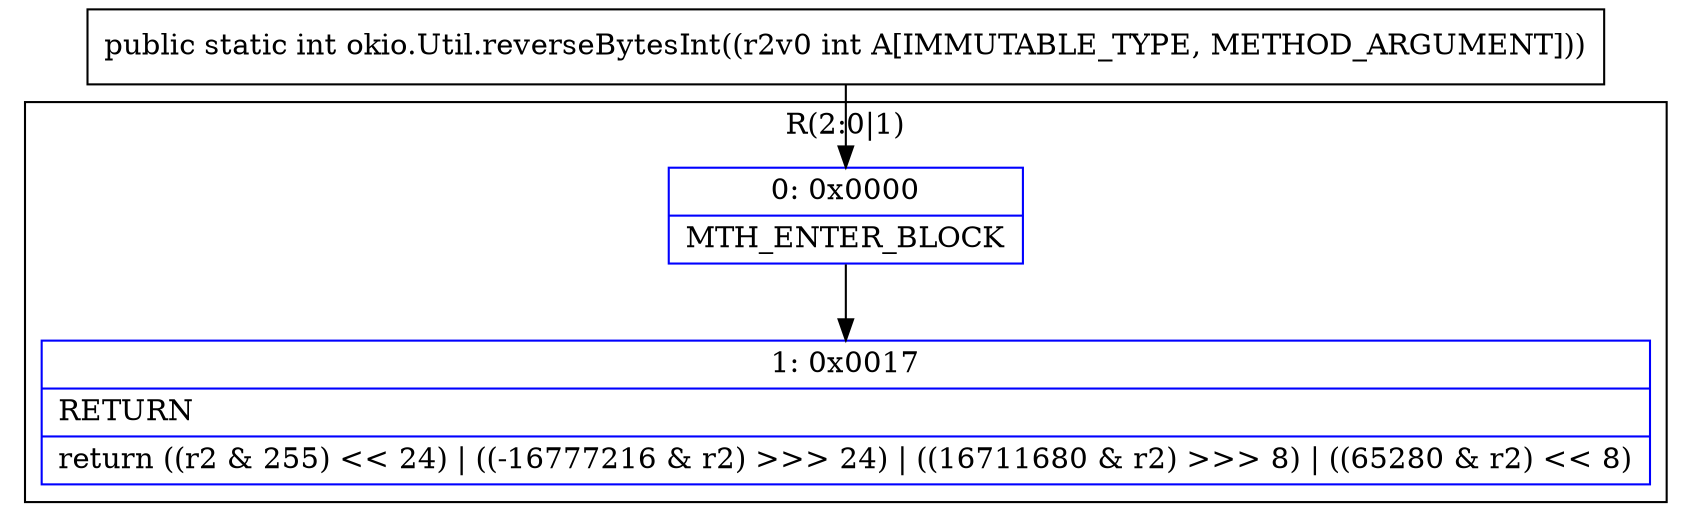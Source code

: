digraph "CFG forokio.Util.reverseBytesInt(I)I" {
subgraph cluster_Region_1708358331 {
label = "R(2:0|1)";
node [shape=record,color=blue];
Node_0 [shape=record,label="{0\:\ 0x0000|MTH_ENTER_BLOCK\l}"];
Node_1 [shape=record,label="{1\:\ 0x0017|RETURN\l|return ((r2 & 255) \<\< 24) \| ((\-16777216 & r2) \>\>\> 24) \| ((16711680 & r2) \>\>\> 8) \| ((65280 & r2) \<\< 8)\l}"];
}
MethodNode[shape=record,label="{public static int okio.Util.reverseBytesInt((r2v0 int A[IMMUTABLE_TYPE, METHOD_ARGUMENT])) }"];
MethodNode -> Node_0;
Node_0 -> Node_1;
}

